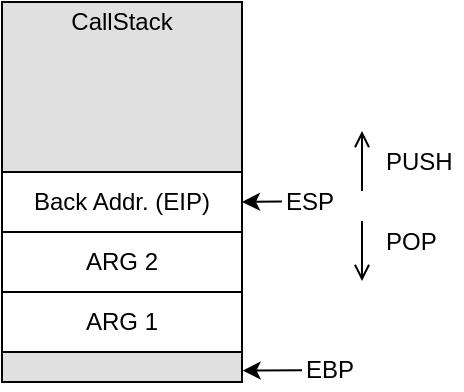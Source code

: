 <mxfile version="10.6.7" type="device"><diagram id="xBNL9nl5rcmQW-V06fkF" name="Page-1"><mxGraphModel dx="351" dy="240" grid="1" gridSize="10" guides="1" tooltips="1" connect="1" arrows="1" fold="1" page="1" pageScale="1" pageWidth="827" pageHeight="1169" math="0" shadow="0"><root><mxCell id="0"/><mxCell id="1" parent="0"/><mxCell id="XKsPrN5xdCDCXOlf3_o0-1" value="" style="rounded=0;whiteSpace=wrap;html=1;fillColor=#E0E0E0;" vertex="1" parent="1"><mxGeometry x="230" y="280" width="120" height="190" as="geometry"/></mxCell><mxCell id="XKsPrN5xdCDCXOlf3_o0-2" value="ARG 1" style="rounded=0;whiteSpace=wrap;html=1;fillColor=#ffffff;" vertex="1" parent="1"><mxGeometry x="230" y="425" width="120" height="30" as="geometry"/></mxCell><mxCell id="XKsPrN5xdCDCXOlf3_o0-3" value="ARG 2" style="rounded=0;whiteSpace=wrap;html=1;fillColor=#ffffff;" vertex="1" parent="1"><mxGeometry x="230" y="395" width="120" height="30" as="geometry"/></mxCell><mxCell id="XKsPrN5xdCDCXOlf3_o0-4" value="Back Addr. (EIP)" style="rounded=0;whiteSpace=wrap;html=1;fillColor=#ffffff;" vertex="1" parent="1"><mxGeometry x="230" y="365" width="120" height="30" as="geometry"/></mxCell><mxCell id="XKsPrN5xdCDCXOlf3_o0-9" value="EBP" style="text;html=1;strokeColor=none;fillColor=none;align=left;verticalAlign=middle;whiteSpace=wrap;rounded=0;" vertex="1" parent="1"><mxGeometry x="380" y="454" width="40" height="20" as="geometry"/></mxCell><mxCell id="XKsPrN5xdCDCXOlf3_o0-10" value="" style="endArrow=classic;html=1;entryX=1;entryY=0.5;entryDx=0;entryDy=0;align=left;" edge="1" parent="1" source="XKsPrN5xdCDCXOlf3_o0-9"><mxGeometry width="50" height="50" relative="1" as="geometry"><mxPoint x="380" y="464" as="sourcePoint"/><mxPoint x="350.31" y="464.276" as="targetPoint"/></mxGeometry></mxCell><mxCell id="XKsPrN5xdCDCXOlf3_o0-11" value="CallStack" style="text;html=1;strokeColor=none;fillColor=none;align=center;verticalAlign=middle;whiteSpace=wrap;rounded=0;" vertex="1" parent="1"><mxGeometry x="230" y="280" width="120" height="20" as="geometry"/></mxCell><mxCell id="XKsPrN5xdCDCXOlf3_o0-6" value="" style="endArrow=classic;html=1;align=left;entryX=1;entryY=0.5;entryDx=0;entryDy=0;" edge="1" parent="1" source="XKsPrN5xdCDCXOlf3_o0-5" target="XKsPrN5xdCDCXOlf3_o0-4"><mxGeometry width="50" height="50" relative="1" as="geometry"><mxPoint x="370" y="347.5" as="sourcePoint"/><mxPoint x="370" y="360" as="targetPoint"/></mxGeometry></mxCell><mxCell id="XKsPrN5xdCDCXOlf3_o0-18" value="" style="group" vertex="1" connectable="0" parent="1"><mxGeometry x="350" y="344.5" width="110" height="75" as="geometry"/></mxCell><mxCell id="XKsPrN5xdCDCXOlf3_o0-5" value="ESP" style="text;html=1;strokeColor=none;fillColor=none;align=left;verticalAlign=middle;whiteSpace=wrap;rounded=0;" vertex="1" parent="XKsPrN5xdCDCXOlf3_o0-18"><mxGeometry x="20" y="25" width="40" height="20" as="geometry"/></mxCell><mxCell id="XKsPrN5xdCDCXOlf3_o0-12" value="" style="endArrow=open;html=1;align=left;strokeColor=#000000;endFill=0;" edge="1" parent="XKsPrN5xdCDCXOlf3_o0-18"><mxGeometry width="50" height="50" relative="1" as="geometry"><mxPoint x="60" y="30" as="sourcePoint"/><mxPoint x="60" as="targetPoint"/></mxGeometry></mxCell><mxCell id="XKsPrN5xdCDCXOlf3_o0-13" value="" style="endArrow=open;html=1;align=left;strokeColor=#000000;endFill=0;" edge="1" parent="XKsPrN5xdCDCXOlf3_o0-18"><mxGeometry width="50" height="50" relative="1" as="geometry"><mxPoint x="60" y="45" as="sourcePoint"/><mxPoint x="60" y="75" as="targetPoint"/></mxGeometry></mxCell><mxCell id="XKsPrN5xdCDCXOlf3_o0-14" value="PUSH" style="text;html=1;strokeColor=none;fillColor=none;align=left;verticalAlign=middle;whiteSpace=wrap;rounded=0;" vertex="1" parent="XKsPrN5xdCDCXOlf3_o0-18"><mxGeometry x="70" y="5" width="40" height="20" as="geometry"/></mxCell><mxCell id="XKsPrN5xdCDCXOlf3_o0-15" value="POP" style="text;html=1;strokeColor=none;fillColor=none;align=left;verticalAlign=middle;whiteSpace=wrap;rounded=0;" vertex="1" parent="XKsPrN5xdCDCXOlf3_o0-18"><mxGeometry x="70" y="45" width="40" height="20" as="geometry"/></mxCell></root></mxGraphModel></diagram></mxfile>